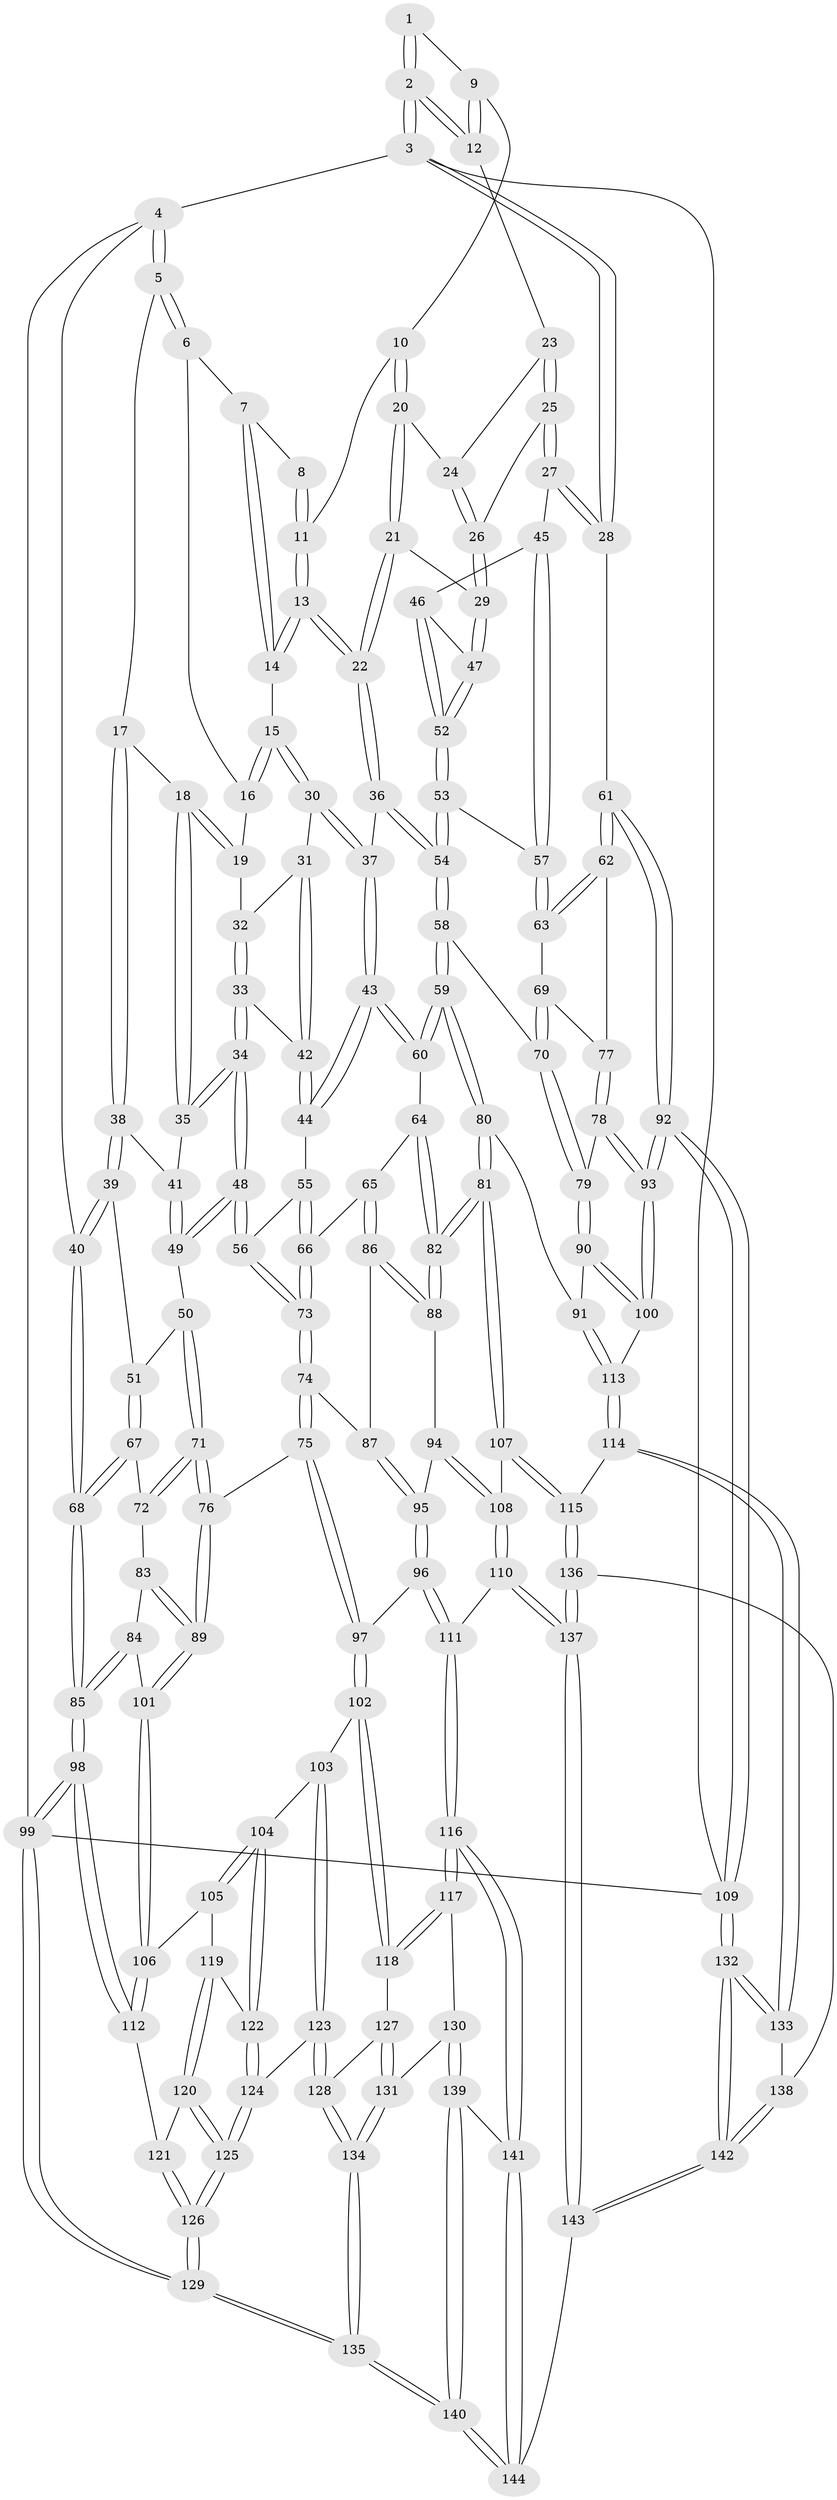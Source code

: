 // Generated by graph-tools (version 1.1) at 2025/16/03/09/25 04:16:50]
// undirected, 144 vertices, 357 edges
graph export_dot {
graph [start="1"]
  node [color=gray90,style=filled];
  1 [pos="+0.9935146700697622+0"];
  2 [pos="+1+0"];
  3 [pos="+1+0"];
  4 [pos="+0+0"];
  5 [pos="+0+0"];
  6 [pos="+0.5409044073560966+0"];
  7 [pos="+0.6039920679465611+0"];
  8 [pos="+0.728265325076034+0"];
  9 [pos="+0.9092523279172953+0.03258663968701487"];
  10 [pos="+0.8419341878661917+0.06282871061764286"];
  11 [pos="+0.7977037162463647+0.019709138531007888"];
  12 [pos="+0.9401838260378871+0.07704225729467855"];
  13 [pos="+0.7180834305837898+0.14169002099050668"];
  14 [pos="+0.6963234234612781+0.12158837828314378"];
  15 [pos="+0.5803510452795286+0.1257731175932951"];
  16 [pos="+0.5218461190042567+0"];
  17 [pos="+0.18976941073683226+0.055591326840618946"];
  18 [pos="+0.3262015743178499+0.09832220403934089"];
  19 [pos="+0.43102889685869644+0.06207935630649297"];
  20 [pos="+0.8469457573947419+0.10576062263360818"];
  21 [pos="+0.8117625077118023+0.18597564316611515"];
  22 [pos="+0.7433022607166194+0.1950456355526629"];
  23 [pos="+0.944790302209826+0.0988462195195914"];
  24 [pos="+0.8867791017203812+0.1042742590462328"];
  25 [pos="+0.9930651615541782+0.15493276607587247"];
  26 [pos="+0.911013301994959+0.1702269654842407"];
  27 [pos="+1+0.2009556869356787"];
  28 [pos="+1+0.1990451618928921"];
  29 [pos="+0.8212638749924676+0.19053765868850162"];
  30 [pos="+0.5688094832015979+0.1459969181195812"];
  31 [pos="+0.5458260617858878+0.169493304782882"];
  32 [pos="+0.4454317755100388+0.10156083362698651"];
  33 [pos="+0.4217438629048846+0.2300333222210568"];
  34 [pos="+0.4133438640639555+0.2369690869847286"];
  35 [pos="+0.3463081175013851+0.18570288138720084"];
  36 [pos="+0.7181175324049643+0.23650380870975538"];
  37 [pos="+0.7100148536843136+0.2430956216586833"];
  38 [pos="+0.18804291016837316+0.16664011904132128"];
  39 [pos="+0.1444086715354311+0.27666770718718686"];
  40 [pos="+0+0.3015917756372393"];
  41 [pos="+0.2913798483352923+0.21721253678249694"];
  42 [pos="+0.5376117769015094+0.2156724515984607"];
  43 [pos="+0.6555182649889549+0.3019678126097472"];
  44 [pos="+0.5966762131633055+0.3015248965909195"];
  45 [pos="+0.9899545408784315+0.2574006246494561"];
  46 [pos="+0.9842327480153319+0.25813233126568996"];
  47 [pos="+0.8648027557469314+0.24525788320703226"];
  48 [pos="+0.39093971912367875+0.3341777960238855"];
  49 [pos="+0.301034042759129+0.3276917408547667"];
  50 [pos="+0.25405280782093154+0.34196707753188155"];
  51 [pos="+0.17431816737257633+0.30966786028380816"];
  52 [pos="+0.8612081196170797+0.34175611687459695"];
  53 [pos="+0.8558302541864492+0.35770634672430474"];
  54 [pos="+0.8459733532603979+0.36324213550204626"];
  55 [pos="+0.5912021351181875+0.30626291281192486"];
  56 [pos="+0.43000655326034565+0.381462464494971"];
  57 [pos="+0.9364156186534112+0.37874770122443335"];
  58 [pos="+0.7860260378412687+0.45611265044911303"];
  59 [pos="+0.7770887253637311+0.45888232842285354"];
  60 [pos="+0.7094446984943492+0.4237603230919024"];
  61 [pos="+1+0.42868322270391856"];
  62 [pos="+1+0.4307286625029195"];
  63 [pos="+0.9712307233830942+0.4166832827474026"];
  64 [pos="+0.6404655935600783+0.46520661239410777"];
  65 [pos="+0.5739675780474566+0.4833395679648425"];
  66 [pos="+0.5706476169382603+0.480870433585483"];
  67 [pos="+0.13413358493588987+0.4342736635538704"];
  68 [pos="+0+0.4060186767261869"];
  69 [pos="+0.9256517837738188+0.46878715457111475"];
  70 [pos="+0.8803880026783616+0.49935658611694494"];
  71 [pos="+0.2490425677697326+0.49266742779198763"];
  72 [pos="+0.16136702660135085+0.4814609033593846"];
  73 [pos="+0.4346129160029074+0.4429372046269647"];
  74 [pos="+0.3975014213993382+0.50694068470731"];
  75 [pos="+0.3510539435328649+0.5541052812372382"];
  76 [pos="+0.28413483903946607+0.5309966799714708"];
  77 [pos="+0.9750697937047416+0.5066423745514126"];
  78 [pos="+0.9489661993463602+0.5849144405601833"];
  79 [pos="+0.9187833960334004+0.5849329923268631"];
  80 [pos="+0.7315395602994972+0.631436766542534"];
  81 [pos="+0.7254695050925172+0.6350469584838534"];
  82 [pos="+0.6836550386880922+0.6187901441963709"];
  83 [pos="+0.12945503305437145+0.5145487578184657"];
  84 [pos="+0+0.5503202023455734"];
  85 [pos="+0+0.5277339797000105"];
  86 [pos="+0.577096960688822+0.5347419076560805"];
  87 [pos="+0.5256020584245242+0.57779871176159"];
  88 [pos="+0.6443322741700737+0.6110148219374782"];
  89 [pos="+0.16614645042499668+0.6249572260867673"];
  90 [pos="+0.9075600330506959+0.5986844367148209"];
  91 [pos="+0.7437208969506648+0.6338859792591818"];
  92 [pos="+1+0.6539346927293354"];
  93 [pos="+1+0.6539726392971593"];
  94 [pos="+0.5690308567800209+0.6501700516368012"];
  95 [pos="+0.5189509984925693+0.6474114116831244"];
  96 [pos="+0.4867320839544841+0.6682537580356116"];
  97 [pos="+0.3670003899935948+0.6381832222377857"];
  98 [pos="+0+0.6667774080845112"];
  99 [pos="+0+1"];
  100 [pos="+0.9069780474198004+0.7487121878731942"];
  101 [pos="+0.15328592091674914+0.6486269078985479"];
  102 [pos="+0.32843562336967175+0.7175250964624164"];
  103 [pos="+0.24323437633205727+0.7271512835972958"];
  104 [pos="+0.22870836788519822+0.7213301156479213"];
  105 [pos="+0.15691072734888725+0.6874840208038536"];
  106 [pos="+0.15679405249614328+0.6872980498408698"];
  107 [pos="+0.6871397486865134+0.7819269037275347"];
  108 [pos="+0.6236886172750534+0.8127163193945779"];
  109 [pos="+1+1"];
  110 [pos="+0.6085322295717083+0.8246268684586809"];
  111 [pos="+0.5433546959774191+0.8505483687964231"];
  112 [pos="+0+0.7073177752354778"];
  113 [pos="+0.9032304998527225+0.7523822960063737"];
  114 [pos="+0.8731419641026877+0.8421862442870899"];
  115 [pos="+0.8052115115294608+0.8432644099050821"];
  116 [pos="+0.5281675928195305+0.8654935740510067"];
  117 [pos="+0.5032617422200832+0.859525898196714"];
  118 [pos="+0.3379742638637787+0.7398131018758639"];
  119 [pos="+0.15305019320584226+0.6957124555224775"];
  120 [pos="+0.0974601769036162+0.7821295053925401"];
  121 [pos="+0.061115842657962265+0.7863693765026777"];
  122 [pos="+0.1588415297783294+0.8052615355120634"];
  123 [pos="+0.20699136785303018+0.8412377996571545"];
  124 [pos="+0.1531490306995818+0.8393999230814196"];
  125 [pos="+0.14062767460301348+0.8428097702798821"];
  126 [pos="+0.007352666942984118+1"];
  127 [pos="+0.32999955964173666+0.7710729073357904"];
  128 [pos="+0.2305808146647739+0.8691917200796305"];
  129 [pos="+0+1"];
  130 [pos="+0.3244505939906322+0.911459609172522"];
  131 [pos="+0.32260423693868534+0.9109330392077202"];
  132 [pos="+1+1"];
  133 [pos="+1+1"];
  134 [pos="+0.25799774677898885+0.9298359359741813"];
  135 [pos="+0+1"];
  136 [pos="+0.7582556132133825+0.9308312319114562"];
  137 [pos="+0.7091847021766666+0.9567290531338772"];
  138 [pos="+0.782725221832664+0.9689010793610373"];
  139 [pos="+0.3518285337068143+0.9516878464126198"];
  140 [pos="+0.2010034795931983+1"];
  141 [pos="+0.5236318705242815+1"];
  142 [pos="+0.6589571156604062+1"];
  143 [pos="+0.6213782511820282+1"];
  144 [pos="+0.5357086066848509+1"];
  1 -- 2;
  1 -- 2;
  1 -- 9;
  2 -- 3;
  2 -- 3;
  2 -- 12;
  2 -- 12;
  3 -- 4;
  3 -- 28;
  3 -- 28;
  3 -- 109;
  4 -- 5;
  4 -- 5;
  4 -- 40;
  4 -- 99;
  5 -- 6;
  5 -- 6;
  5 -- 17;
  6 -- 7;
  6 -- 16;
  7 -- 8;
  7 -- 14;
  7 -- 14;
  8 -- 11;
  8 -- 11;
  9 -- 10;
  9 -- 12;
  9 -- 12;
  10 -- 11;
  10 -- 20;
  10 -- 20;
  11 -- 13;
  11 -- 13;
  12 -- 23;
  13 -- 14;
  13 -- 14;
  13 -- 22;
  13 -- 22;
  14 -- 15;
  15 -- 16;
  15 -- 16;
  15 -- 30;
  15 -- 30;
  16 -- 19;
  17 -- 18;
  17 -- 38;
  17 -- 38;
  18 -- 19;
  18 -- 19;
  18 -- 35;
  18 -- 35;
  19 -- 32;
  20 -- 21;
  20 -- 21;
  20 -- 24;
  21 -- 22;
  21 -- 22;
  21 -- 29;
  22 -- 36;
  22 -- 36;
  23 -- 24;
  23 -- 25;
  23 -- 25;
  24 -- 26;
  24 -- 26;
  25 -- 26;
  25 -- 27;
  25 -- 27;
  26 -- 29;
  26 -- 29;
  27 -- 28;
  27 -- 28;
  27 -- 45;
  28 -- 61;
  29 -- 47;
  29 -- 47;
  30 -- 31;
  30 -- 37;
  30 -- 37;
  31 -- 32;
  31 -- 42;
  31 -- 42;
  32 -- 33;
  32 -- 33;
  33 -- 34;
  33 -- 34;
  33 -- 42;
  34 -- 35;
  34 -- 35;
  34 -- 48;
  34 -- 48;
  35 -- 41;
  36 -- 37;
  36 -- 54;
  36 -- 54;
  37 -- 43;
  37 -- 43;
  38 -- 39;
  38 -- 39;
  38 -- 41;
  39 -- 40;
  39 -- 40;
  39 -- 51;
  40 -- 68;
  40 -- 68;
  41 -- 49;
  41 -- 49;
  42 -- 44;
  42 -- 44;
  43 -- 44;
  43 -- 44;
  43 -- 60;
  43 -- 60;
  44 -- 55;
  45 -- 46;
  45 -- 57;
  45 -- 57;
  46 -- 47;
  46 -- 52;
  46 -- 52;
  47 -- 52;
  47 -- 52;
  48 -- 49;
  48 -- 49;
  48 -- 56;
  48 -- 56;
  49 -- 50;
  50 -- 51;
  50 -- 71;
  50 -- 71;
  51 -- 67;
  51 -- 67;
  52 -- 53;
  52 -- 53;
  53 -- 54;
  53 -- 54;
  53 -- 57;
  54 -- 58;
  54 -- 58;
  55 -- 56;
  55 -- 66;
  55 -- 66;
  56 -- 73;
  56 -- 73;
  57 -- 63;
  57 -- 63;
  58 -- 59;
  58 -- 59;
  58 -- 70;
  59 -- 60;
  59 -- 60;
  59 -- 80;
  59 -- 80;
  60 -- 64;
  61 -- 62;
  61 -- 62;
  61 -- 92;
  61 -- 92;
  62 -- 63;
  62 -- 63;
  62 -- 77;
  63 -- 69;
  64 -- 65;
  64 -- 82;
  64 -- 82;
  65 -- 66;
  65 -- 86;
  65 -- 86;
  66 -- 73;
  66 -- 73;
  67 -- 68;
  67 -- 68;
  67 -- 72;
  68 -- 85;
  68 -- 85;
  69 -- 70;
  69 -- 70;
  69 -- 77;
  70 -- 79;
  70 -- 79;
  71 -- 72;
  71 -- 72;
  71 -- 76;
  71 -- 76;
  72 -- 83;
  73 -- 74;
  73 -- 74;
  74 -- 75;
  74 -- 75;
  74 -- 87;
  75 -- 76;
  75 -- 97;
  75 -- 97;
  76 -- 89;
  76 -- 89;
  77 -- 78;
  77 -- 78;
  78 -- 79;
  78 -- 93;
  78 -- 93;
  79 -- 90;
  79 -- 90;
  80 -- 81;
  80 -- 81;
  80 -- 91;
  81 -- 82;
  81 -- 82;
  81 -- 107;
  81 -- 107;
  82 -- 88;
  82 -- 88;
  83 -- 84;
  83 -- 89;
  83 -- 89;
  84 -- 85;
  84 -- 85;
  84 -- 101;
  85 -- 98;
  85 -- 98;
  86 -- 87;
  86 -- 88;
  86 -- 88;
  87 -- 95;
  87 -- 95;
  88 -- 94;
  89 -- 101;
  89 -- 101;
  90 -- 91;
  90 -- 100;
  90 -- 100;
  91 -- 113;
  91 -- 113;
  92 -- 93;
  92 -- 93;
  92 -- 109;
  92 -- 109;
  93 -- 100;
  93 -- 100;
  94 -- 95;
  94 -- 108;
  94 -- 108;
  95 -- 96;
  95 -- 96;
  96 -- 97;
  96 -- 111;
  96 -- 111;
  97 -- 102;
  97 -- 102;
  98 -- 99;
  98 -- 99;
  98 -- 112;
  98 -- 112;
  99 -- 129;
  99 -- 129;
  99 -- 109;
  100 -- 113;
  101 -- 106;
  101 -- 106;
  102 -- 103;
  102 -- 118;
  102 -- 118;
  103 -- 104;
  103 -- 123;
  103 -- 123;
  104 -- 105;
  104 -- 105;
  104 -- 122;
  104 -- 122;
  105 -- 106;
  105 -- 119;
  106 -- 112;
  106 -- 112;
  107 -- 108;
  107 -- 115;
  107 -- 115;
  108 -- 110;
  108 -- 110;
  109 -- 132;
  109 -- 132;
  110 -- 111;
  110 -- 137;
  110 -- 137;
  111 -- 116;
  111 -- 116;
  112 -- 121;
  113 -- 114;
  113 -- 114;
  114 -- 115;
  114 -- 133;
  114 -- 133;
  115 -- 136;
  115 -- 136;
  116 -- 117;
  116 -- 117;
  116 -- 141;
  116 -- 141;
  117 -- 118;
  117 -- 118;
  117 -- 130;
  118 -- 127;
  119 -- 120;
  119 -- 120;
  119 -- 122;
  120 -- 121;
  120 -- 125;
  120 -- 125;
  121 -- 126;
  121 -- 126;
  122 -- 124;
  122 -- 124;
  123 -- 124;
  123 -- 128;
  123 -- 128;
  124 -- 125;
  124 -- 125;
  125 -- 126;
  125 -- 126;
  126 -- 129;
  126 -- 129;
  127 -- 128;
  127 -- 131;
  127 -- 131;
  128 -- 134;
  128 -- 134;
  129 -- 135;
  129 -- 135;
  130 -- 131;
  130 -- 139;
  130 -- 139;
  131 -- 134;
  131 -- 134;
  132 -- 133;
  132 -- 133;
  132 -- 142;
  132 -- 142;
  133 -- 138;
  134 -- 135;
  134 -- 135;
  135 -- 140;
  135 -- 140;
  136 -- 137;
  136 -- 137;
  136 -- 138;
  137 -- 143;
  137 -- 143;
  138 -- 142;
  138 -- 142;
  139 -- 140;
  139 -- 140;
  139 -- 141;
  140 -- 144;
  140 -- 144;
  141 -- 144;
  141 -- 144;
  142 -- 143;
  142 -- 143;
  143 -- 144;
}
